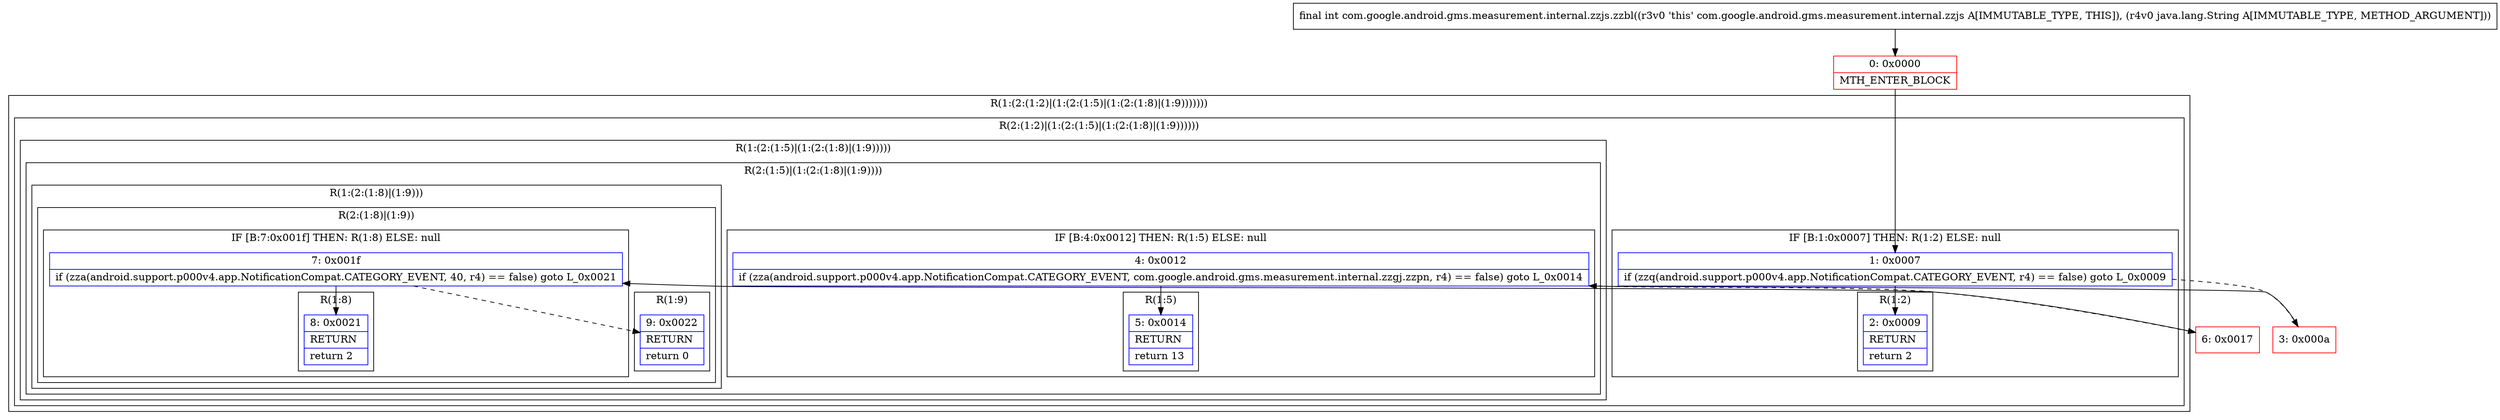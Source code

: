 digraph "CFG forcom.google.android.gms.measurement.internal.zzjs.zzbl(Ljava\/lang\/String;)I" {
subgraph cluster_Region_1773479116 {
label = "R(1:(2:(1:2)|(1:(2:(1:5)|(1:(2:(1:8)|(1:9)))))))";
node [shape=record,color=blue];
subgraph cluster_Region_1763435797 {
label = "R(2:(1:2)|(1:(2:(1:5)|(1:(2:(1:8)|(1:9))))))";
node [shape=record,color=blue];
subgraph cluster_IfRegion_1501528767 {
label = "IF [B:1:0x0007] THEN: R(1:2) ELSE: null";
node [shape=record,color=blue];
Node_1 [shape=record,label="{1\:\ 0x0007|if (zzq(android.support.p000v4.app.NotificationCompat.CATEGORY_EVENT, r4) == false) goto L_0x0009\l}"];
subgraph cluster_Region_1612613470 {
label = "R(1:2)";
node [shape=record,color=blue];
Node_2 [shape=record,label="{2\:\ 0x0009|RETURN\l|return 2\l}"];
}
}
subgraph cluster_Region_541940949 {
label = "R(1:(2:(1:5)|(1:(2:(1:8)|(1:9)))))";
node [shape=record,color=blue];
subgraph cluster_Region_373831300 {
label = "R(2:(1:5)|(1:(2:(1:8)|(1:9))))";
node [shape=record,color=blue];
subgraph cluster_IfRegion_864498824 {
label = "IF [B:4:0x0012] THEN: R(1:5) ELSE: null";
node [shape=record,color=blue];
Node_4 [shape=record,label="{4\:\ 0x0012|if (zza(android.support.p000v4.app.NotificationCompat.CATEGORY_EVENT, com.google.android.gms.measurement.internal.zzgj.zzpn, r4) == false) goto L_0x0014\l}"];
subgraph cluster_Region_657940945 {
label = "R(1:5)";
node [shape=record,color=blue];
Node_5 [shape=record,label="{5\:\ 0x0014|RETURN\l|return 13\l}"];
}
}
subgraph cluster_Region_1834363414 {
label = "R(1:(2:(1:8)|(1:9)))";
node [shape=record,color=blue];
subgraph cluster_Region_981323054 {
label = "R(2:(1:8)|(1:9))";
node [shape=record,color=blue];
subgraph cluster_IfRegion_810847645 {
label = "IF [B:7:0x001f] THEN: R(1:8) ELSE: null";
node [shape=record,color=blue];
Node_7 [shape=record,label="{7\:\ 0x001f|if (zza(android.support.p000v4.app.NotificationCompat.CATEGORY_EVENT, 40, r4) == false) goto L_0x0021\l}"];
subgraph cluster_Region_745622447 {
label = "R(1:8)";
node [shape=record,color=blue];
Node_8 [shape=record,label="{8\:\ 0x0021|RETURN\l|return 2\l}"];
}
}
subgraph cluster_Region_1890304685 {
label = "R(1:9)";
node [shape=record,color=blue];
Node_9 [shape=record,label="{9\:\ 0x0022|RETURN\l|return 0\l}"];
}
}
}
}
}
}
}
Node_0 [shape=record,color=red,label="{0\:\ 0x0000|MTH_ENTER_BLOCK\l}"];
Node_3 [shape=record,color=red,label="{3\:\ 0x000a}"];
Node_6 [shape=record,color=red,label="{6\:\ 0x0017}"];
MethodNode[shape=record,label="{final int com.google.android.gms.measurement.internal.zzjs.zzbl((r3v0 'this' com.google.android.gms.measurement.internal.zzjs A[IMMUTABLE_TYPE, THIS]), (r4v0 java.lang.String A[IMMUTABLE_TYPE, METHOD_ARGUMENT])) }"];
MethodNode -> Node_0;
Node_1 -> Node_2;
Node_1 -> Node_3[style=dashed];
Node_4 -> Node_5;
Node_4 -> Node_6[style=dashed];
Node_7 -> Node_8;
Node_7 -> Node_9[style=dashed];
Node_0 -> Node_1;
Node_3 -> Node_4;
Node_6 -> Node_7;
}

